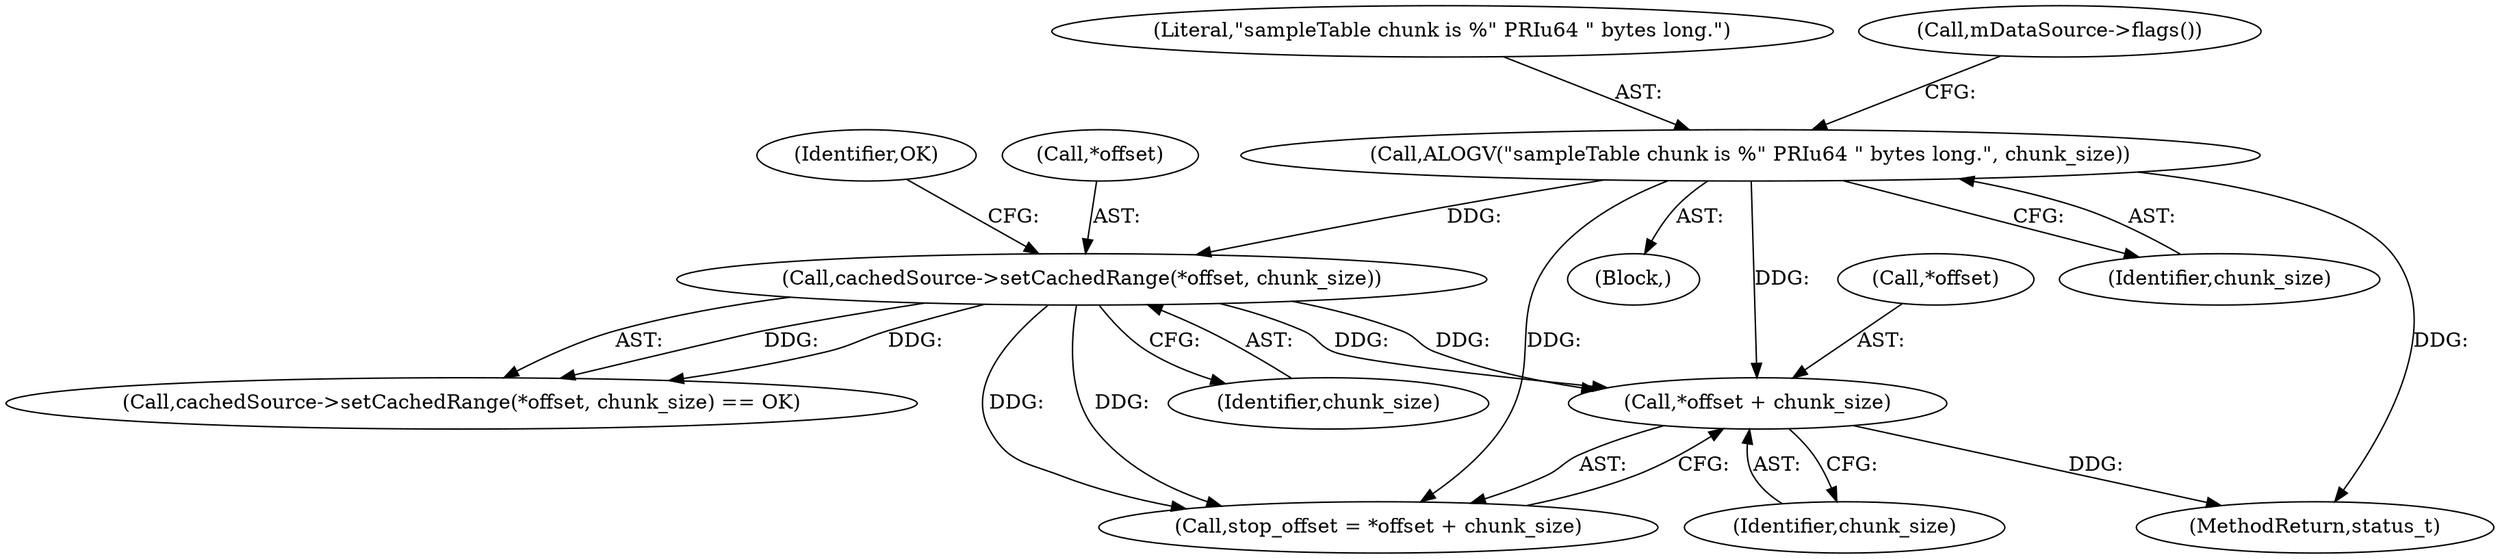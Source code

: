 digraph "0_Android_6fe85f7e15203e48df2cc3e8e1c4bc6ad49dc968@pointer" {
"1000470" [label="(Call,*offset + chunk_size)"];
"1000395" [label="(Call,cachedSource->setCachedRange(*offset, chunk_size))"];
"1000378" [label="(Call,ALOGV(\"sampleTable chunk is %\" PRIu64 \" bytes long.\", chunk_size))"];
"1000378" [label="(Call,ALOGV(\"sampleTable chunk is %\" PRIu64 \" bytes long.\", chunk_size))"];
"1000379" [label="(Literal,\"sampleTable chunk is %\" PRIu64 \" bytes long.\")"];
"1000383" [label="(Call,mDataSource->flags())"];
"1000394" [label="(Call,cachedSource->setCachedRange(*offset, chunk_size) == OK)"];
"1000399" [label="(Identifier,OK)"];
"1002927" [label="(MethodReturn,status_t)"];
"1000473" [label="(Identifier,chunk_size)"];
"1000395" [label="(Call,cachedSource->setCachedRange(*offset, chunk_size))"];
"1000398" [label="(Identifier,chunk_size)"];
"1000468" [label="(Call,stop_offset = *offset + chunk_size)"];
"1000470" [label="(Call,*offset + chunk_size)"];
"1000380" [label="(Identifier,chunk_size)"];
"1000396" [label="(Call,*offset)"];
"1000471" [label="(Call,*offset)"];
"1000377" [label="(Block,)"];
"1000470" -> "1000468"  [label="AST: "];
"1000470" -> "1000473"  [label="CFG: "];
"1000471" -> "1000470"  [label="AST: "];
"1000473" -> "1000470"  [label="AST: "];
"1000468" -> "1000470"  [label="CFG: "];
"1000470" -> "1002927"  [label="DDG: "];
"1000395" -> "1000470"  [label="DDG: "];
"1000395" -> "1000470"  [label="DDG: "];
"1000378" -> "1000470"  [label="DDG: "];
"1000395" -> "1000394"  [label="AST: "];
"1000395" -> "1000398"  [label="CFG: "];
"1000396" -> "1000395"  [label="AST: "];
"1000398" -> "1000395"  [label="AST: "];
"1000399" -> "1000395"  [label="CFG: "];
"1000395" -> "1000394"  [label="DDG: "];
"1000395" -> "1000394"  [label="DDG: "];
"1000378" -> "1000395"  [label="DDG: "];
"1000395" -> "1000468"  [label="DDG: "];
"1000395" -> "1000468"  [label="DDG: "];
"1000378" -> "1000377"  [label="AST: "];
"1000378" -> "1000380"  [label="CFG: "];
"1000379" -> "1000378"  [label="AST: "];
"1000380" -> "1000378"  [label="AST: "];
"1000383" -> "1000378"  [label="CFG: "];
"1000378" -> "1002927"  [label="DDG: "];
"1000378" -> "1000468"  [label="DDG: "];
}
